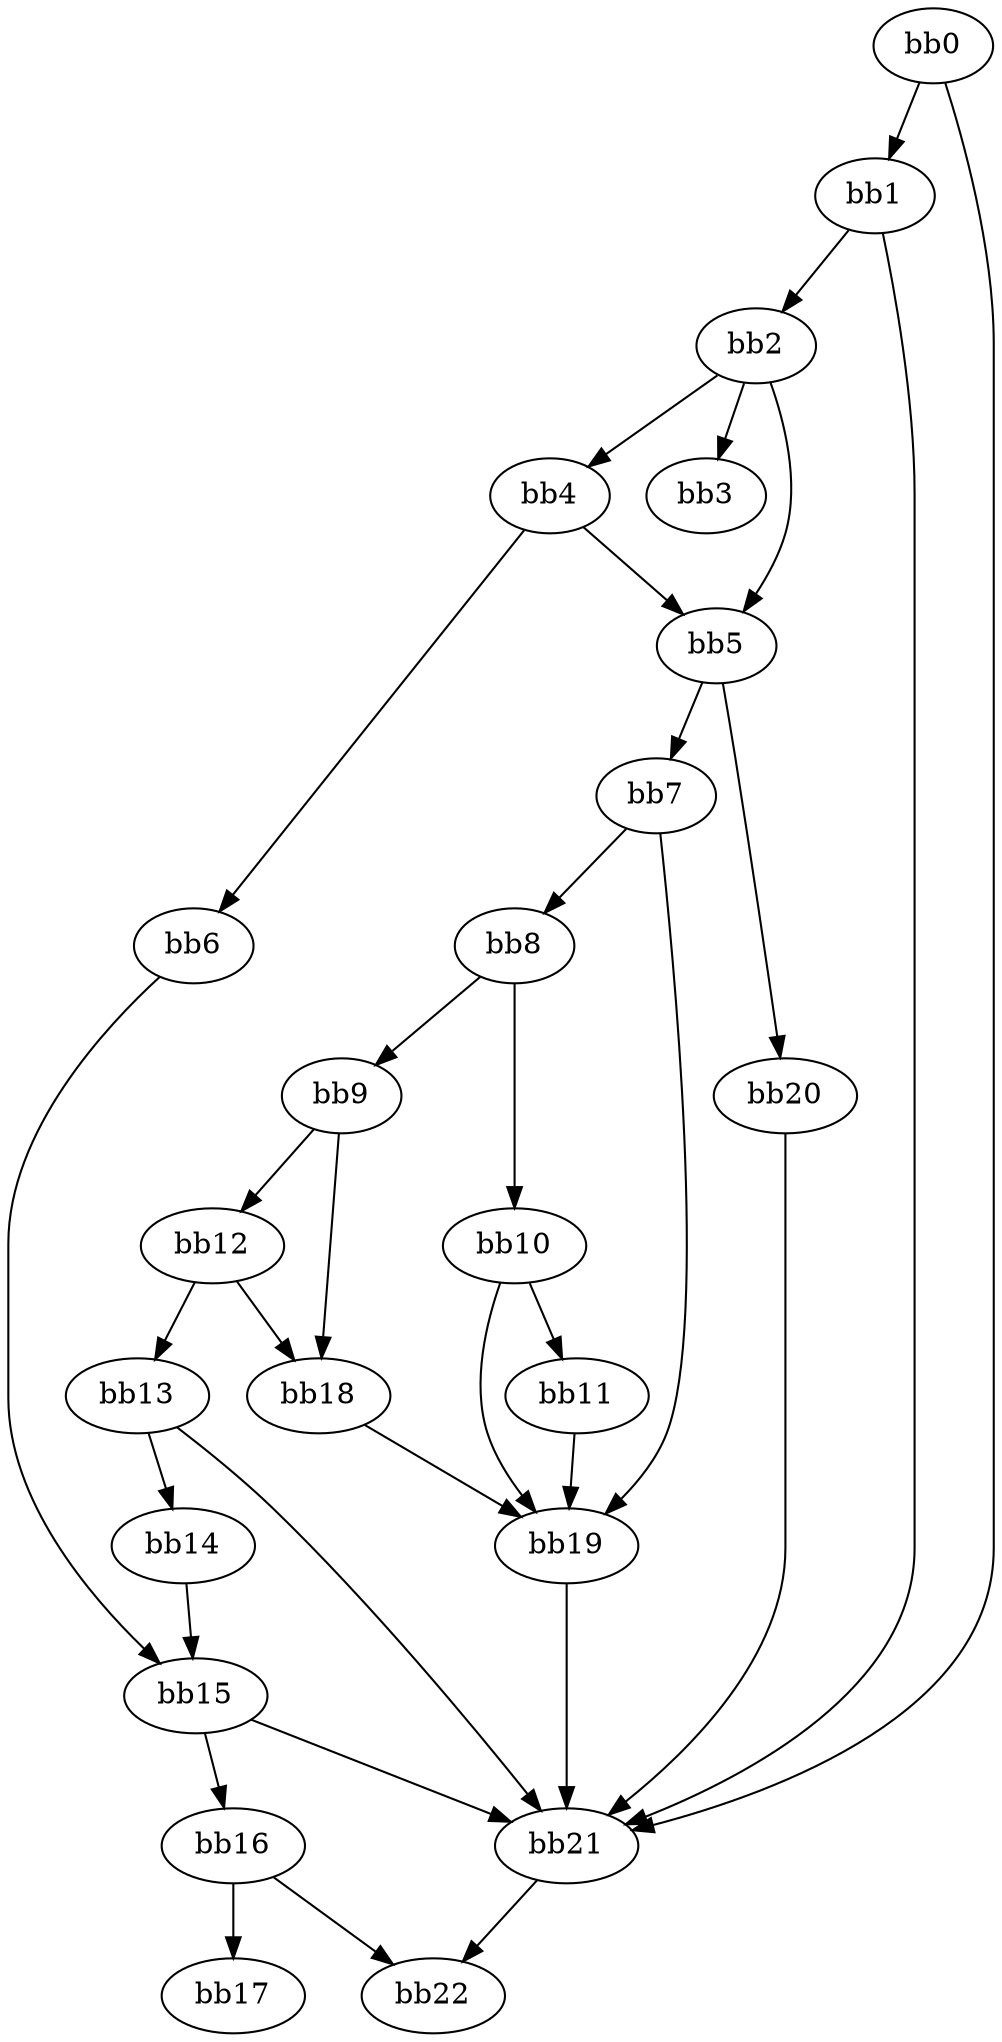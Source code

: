 digraph {
    0 [ label = "bb0\l" ]
    1 [ label = "bb1\l" ]
    2 [ label = "bb2\l" ]
    3 [ label = "bb3\l" ]
    4 [ label = "bb4\l" ]
    5 [ label = "bb5\l" ]
    6 [ label = "bb6\l" ]
    7 [ label = "bb7\l" ]
    8 [ label = "bb8\l" ]
    9 [ label = "bb9\l" ]
    10 [ label = "bb10\l" ]
    11 [ label = "bb11\l" ]
    12 [ label = "bb12\l" ]
    13 [ label = "bb13\l" ]
    14 [ label = "bb14\l" ]
    15 [ label = "bb15\l" ]
    16 [ label = "bb16\l" ]
    17 [ label = "bb17\l" ]
    18 [ label = "bb18\l" ]
    19 [ label = "bb19\l" ]
    20 [ label = "bb20\l" ]
    21 [ label = "bb21\l" ]
    22 [ label = "bb22\l" ]
    0 -> 1 [ ]
    0 -> 21 [ ]
    1 -> 2 [ ]
    1 -> 21 [ ]
    2 -> 3 [ ]
    2 -> 4 [ ]
    2 -> 5 [ ]
    4 -> 5 [ ]
    4 -> 6 [ ]
    5 -> 7 [ ]
    5 -> 20 [ ]
    6 -> 15 [ ]
    7 -> 8 [ ]
    7 -> 19 [ ]
    8 -> 9 [ ]
    8 -> 10 [ ]
    9 -> 12 [ ]
    9 -> 18 [ ]
    10 -> 11 [ ]
    10 -> 19 [ ]
    11 -> 19 [ ]
    12 -> 13 [ ]
    12 -> 18 [ ]
    13 -> 14 [ ]
    13 -> 21 [ ]
    14 -> 15 [ ]
    15 -> 16 [ ]
    15 -> 21 [ ]
    16 -> 17 [ ]
    16 -> 22 [ ]
    18 -> 19 [ ]
    19 -> 21 [ ]
    20 -> 21 [ ]
    21 -> 22 [ ]
}

